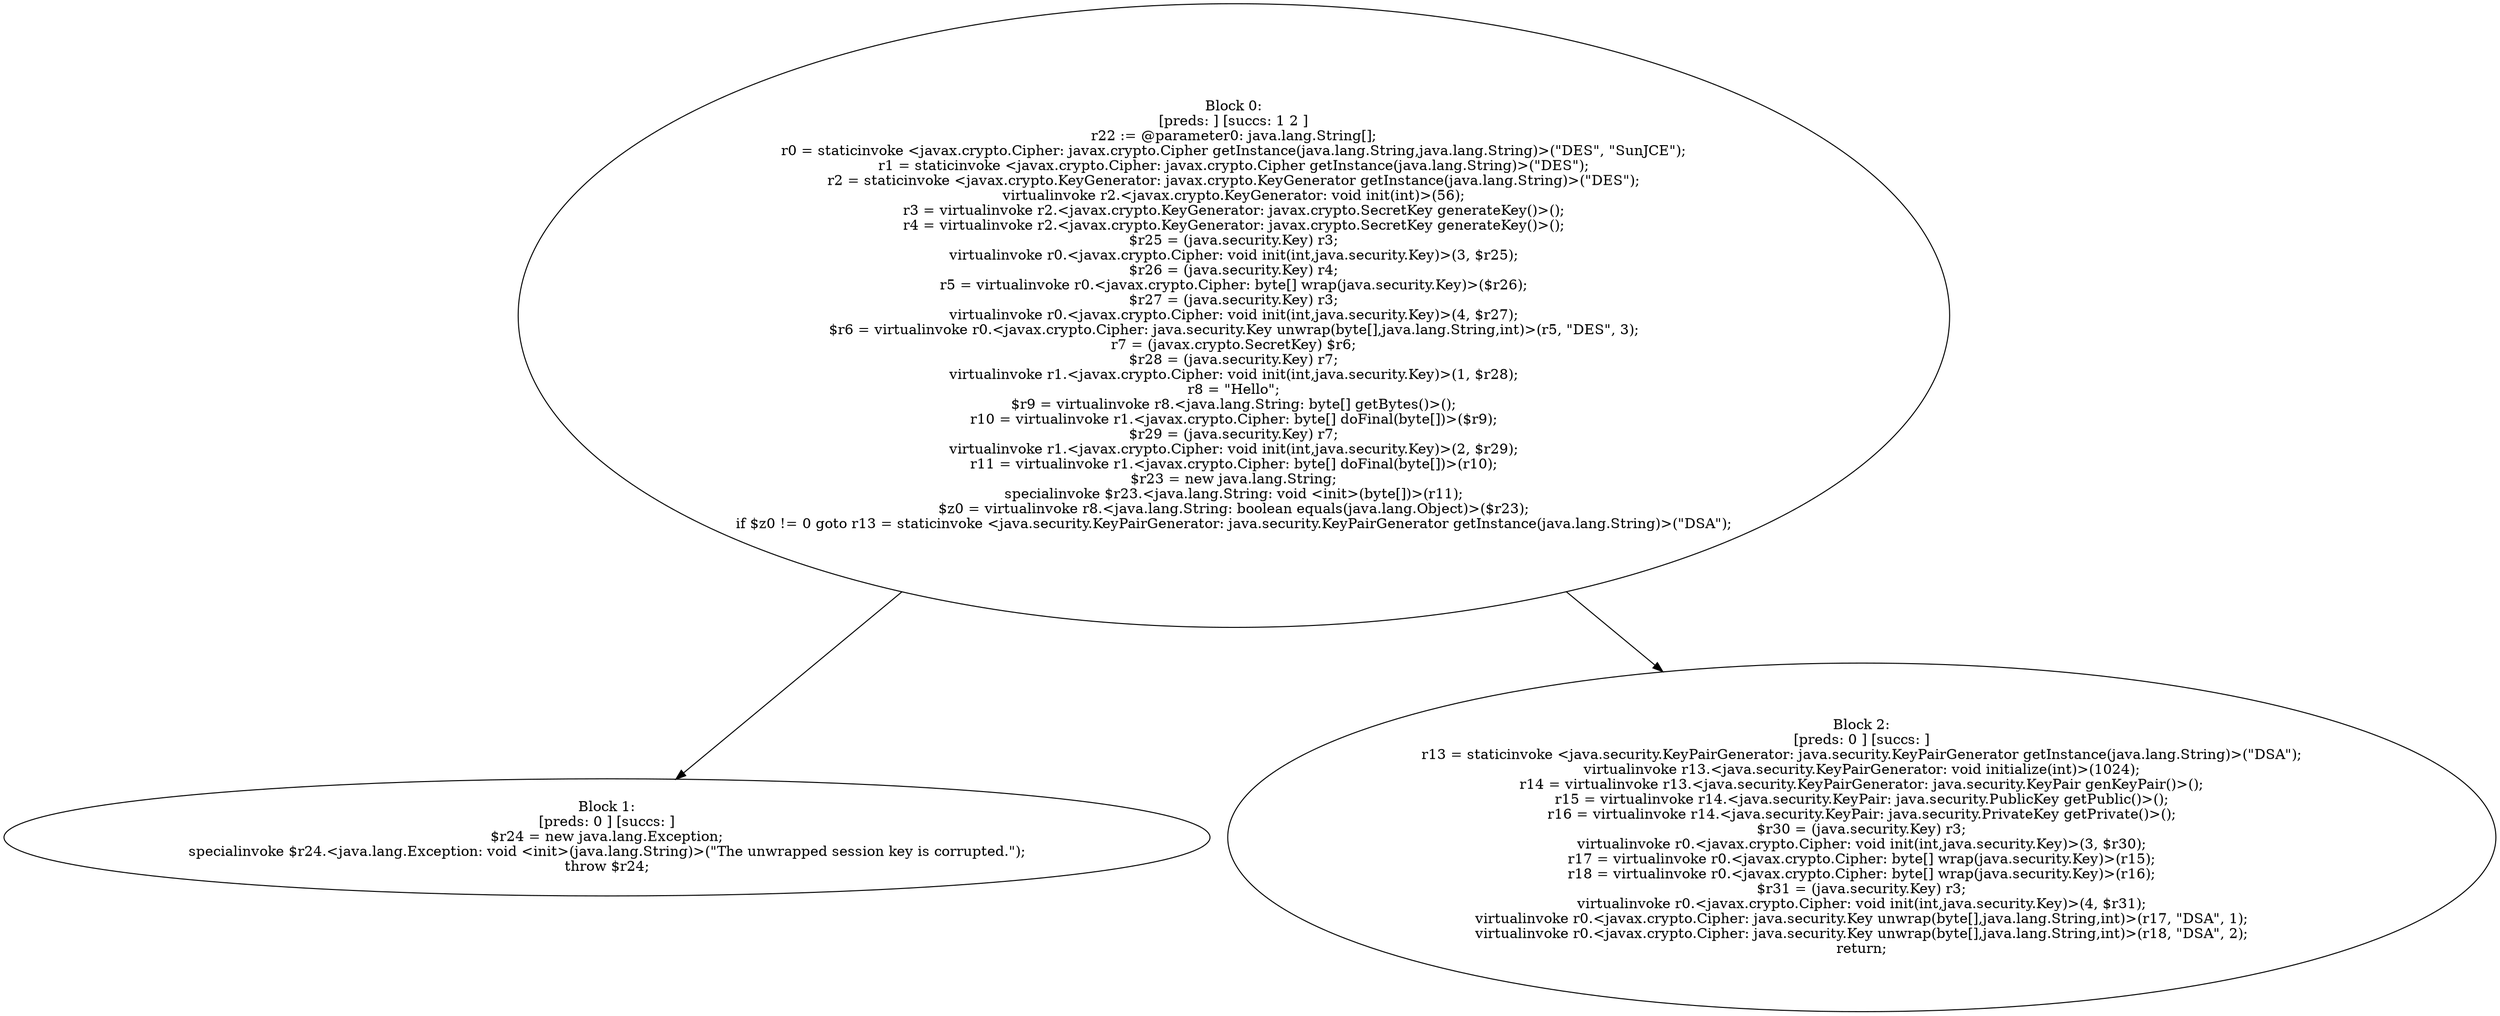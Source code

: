digraph "unitGraph" {
    "Block 0:
[preds: ] [succs: 1 2 ]
r22 := @parameter0: java.lang.String[];
r0 = staticinvoke <javax.crypto.Cipher: javax.crypto.Cipher getInstance(java.lang.String,java.lang.String)>(\"DES\", \"SunJCE\");
r1 = staticinvoke <javax.crypto.Cipher: javax.crypto.Cipher getInstance(java.lang.String)>(\"DES\");
r2 = staticinvoke <javax.crypto.KeyGenerator: javax.crypto.KeyGenerator getInstance(java.lang.String)>(\"DES\");
virtualinvoke r2.<javax.crypto.KeyGenerator: void init(int)>(56);
r3 = virtualinvoke r2.<javax.crypto.KeyGenerator: javax.crypto.SecretKey generateKey()>();
r4 = virtualinvoke r2.<javax.crypto.KeyGenerator: javax.crypto.SecretKey generateKey()>();
$r25 = (java.security.Key) r3;
virtualinvoke r0.<javax.crypto.Cipher: void init(int,java.security.Key)>(3, $r25);
$r26 = (java.security.Key) r4;
r5 = virtualinvoke r0.<javax.crypto.Cipher: byte[] wrap(java.security.Key)>($r26);
$r27 = (java.security.Key) r3;
virtualinvoke r0.<javax.crypto.Cipher: void init(int,java.security.Key)>(4, $r27);
$r6 = virtualinvoke r0.<javax.crypto.Cipher: java.security.Key unwrap(byte[],java.lang.String,int)>(r5, \"DES\", 3);
r7 = (javax.crypto.SecretKey) $r6;
$r28 = (java.security.Key) r7;
virtualinvoke r1.<javax.crypto.Cipher: void init(int,java.security.Key)>(1, $r28);
r8 = \"Hello\";
$r9 = virtualinvoke r8.<java.lang.String: byte[] getBytes()>();
r10 = virtualinvoke r1.<javax.crypto.Cipher: byte[] doFinal(byte[])>($r9);
$r29 = (java.security.Key) r7;
virtualinvoke r1.<javax.crypto.Cipher: void init(int,java.security.Key)>(2, $r29);
r11 = virtualinvoke r1.<javax.crypto.Cipher: byte[] doFinal(byte[])>(r10);
$r23 = new java.lang.String;
specialinvoke $r23.<java.lang.String: void <init>(byte[])>(r11);
$z0 = virtualinvoke r8.<java.lang.String: boolean equals(java.lang.Object)>($r23);
if $z0 != 0 goto r13 = staticinvoke <java.security.KeyPairGenerator: java.security.KeyPairGenerator getInstance(java.lang.String)>(\"DSA\");
"
    "Block 1:
[preds: 0 ] [succs: ]
$r24 = new java.lang.Exception;
specialinvoke $r24.<java.lang.Exception: void <init>(java.lang.String)>(\"The unwrapped session key is corrupted.\");
throw $r24;
"
    "Block 2:
[preds: 0 ] [succs: ]
r13 = staticinvoke <java.security.KeyPairGenerator: java.security.KeyPairGenerator getInstance(java.lang.String)>(\"DSA\");
virtualinvoke r13.<java.security.KeyPairGenerator: void initialize(int)>(1024);
r14 = virtualinvoke r13.<java.security.KeyPairGenerator: java.security.KeyPair genKeyPair()>();
r15 = virtualinvoke r14.<java.security.KeyPair: java.security.PublicKey getPublic()>();
r16 = virtualinvoke r14.<java.security.KeyPair: java.security.PrivateKey getPrivate()>();
$r30 = (java.security.Key) r3;
virtualinvoke r0.<javax.crypto.Cipher: void init(int,java.security.Key)>(3, $r30);
r17 = virtualinvoke r0.<javax.crypto.Cipher: byte[] wrap(java.security.Key)>(r15);
r18 = virtualinvoke r0.<javax.crypto.Cipher: byte[] wrap(java.security.Key)>(r16);
$r31 = (java.security.Key) r3;
virtualinvoke r0.<javax.crypto.Cipher: void init(int,java.security.Key)>(4, $r31);
virtualinvoke r0.<javax.crypto.Cipher: java.security.Key unwrap(byte[],java.lang.String,int)>(r17, \"DSA\", 1);
virtualinvoke r0.<javax.crypto.Cipher: java.security.Key unwrap(byte[],java.lang.String,int)>(r18, \"DSA\", 2);
return;
"
    "Block 0:
[preds: ] [succs: 1 2 ]
r22 := @parameter0: java.lang.String[];
r0 = staticinvoke <javax.crypto.Cipher: javax.crypto.Cipher getInstance(java.lang.String,java.lang.String)>(\"DES\", \"SunJCE\");
r1 = staticinvoke <javax.crypto.Cipher: javax.crypto.Cipher getInstance(java.lang.String)>(\"DES\");
r2 = staticinvoke <javax.crypto.KeyGenerator: javax.crypto.KeyGenerator getInstance(java.lang.String)>(\"DES\");
virtualinvoke r2.<javax.crypto.KeyGenerator: void init(int)>(56);
r3 = virtualinvoke r2.<javax.crypto.KeyGenerator: javax.crypto.SecretKey generateKey()>();
r4 = virtualinvoke r2.<javax.crypto.KeyGenerator: javax.crypto.SecretKey generateKey()>();
$r25 = (java.security.Key) r3;
virtualinvoke r0.<javax.crypto.Cipher: void init(int,java.security.Key)>(3, $r25);
$r26 = (java.security.Key) r4;
r5 = virtualinvoke r0.<javax.crypto.Cipher: byte[] wrap(java.security.Key)>($r26);
$r27 = (java.security.Key) r3;
virtualinvoke r0.<javax.crypto.Cipher: void init(int,java.security.Key)>(4, $r27);
$r6 = virtualinvoke r0.<javax.crypto.Cipher: java.security.Key unwrap(byte[],java.lang.String,int)>(r5, \"DES\", 3);
r7 = (javax.crypto.SecretKey) $r6;
$r28 = (java.security.Key) r7;
virtualinvoke r1.<javax.crypto.Cipher: void init(int,java.security.Key)>(1, $r28);
r8 = \"Hello\";
$r9 = virtualinvoke r8.<java.lang.String: byte[] getBytes()>();
r10 = virtualinvoke r1.<javax.crypto.Cipher: byte[] doFinal(byte[])>($r9);
$r29 = (java.security.Key) r7;
virtualinvoke r1.<javax.crypto.Cipher: void init(int,java.security.Key)>(2, $r29);
r11 = virtualinvoke r1.<javax.crypto.Cipher: byte[] doFinal(byte[])>(r10);
$r23 = new java.lang.String;
specialinvoke $r23.<java.lang.String: void <init>(byte[])>(r11);
$z0 = virtualinvoke r8.<java.lang.String: boolean equals(java.lang.Object)>($r23);
if $z0 != 0 goto r13 = staticinvoke <java.security.KeyPairGenerator: java.security.KeyPairGenerator getInstance(java.lang.String)>(\"DSA\");
"->"Block 1:
[preds: 0 ] [succs: ]
$r24 = new java.lang.Exception;
specialinvoke $r24.<java.lang.Exception: void <init>(java.lang.String)>(\"The unwrapped session key is corrupted.\");
throw $r24;
";
    "Block 0:
[preds: ] [succs: 1 2 ]
r22 := @parameter0: java.lang.String[];
r0 = staticinvoke <javax.crypto.Cipher: javax.crypto.Cipher getInstance(java.lang.String,java.lang.String)>(\"DES\", \"SunJCE\");
r1 = staticinvoke <javax.crypto.Cipher: javax.crypto.Cipher getInstance(java.lang.String)>(\"DES\");
r2 = staticinvoke <javax.crypto.KeyGenerator: javax.crypto.KeyGenerator getInstance(java.lang.String)>(\"DES\");
virtualinvoke r2.<javax.crypto.KeyGenerator: void init(int)>(56);
r3 = virtualinvoke r2.<javax.crypto.KeyGenerator: javax.crypto.SecretKey generateKey()>();
r4 = virtualinvoke r2.<javax.crypto.KeyGenerator: javax.crypto.SecretKey generateKey()>();
$r25 = (java.security.Key) r3;
virtualinvoke r0.<javax.crypto.Cipher: void init(int,java.security.Key)>(3, $r25);
$r26 = (java.security.Key) r4;
r5 = virtualinvoke r0.<javax.crypto.Cipher: byte[] wrap(java.security.Key)>($r26);
$r27 = (java.security.Key) r3;
virtualinvoke r0.<javax.crypto.Cipher: void init(int,java.security.Key)>(4, $r27);
$r6 = virtualinvoke r0.<javax.crypto.Cipher: java.security.Key unwrap(byte[],java.lang.String,int)>(r5, \"DES\", 3);
r7 = (javax.crypto.SecretKey) $r6;
$r28 = (java.security.Key) r7;
virtualinvoke r1.<javax.crypto.Cipher: void init(int,java.security.Key)>(1, $r28);
r8 = \"Hello\";
$r9 = virtualinvoke r8.<java.lang.String: byte[] getBytes()>();
r10 = virtualinvoke r1.<javax.crypto.Cipher: byte[] doFinal(byte[])>($r9);
$r29 = (java.security.Key) r7;
virtualinvoke r1.<javax.crypto.Cipher: void init(int,java.security.Key)>(2, $r29);
r11 = virtualinvoke r1.<javax.crypto.Cipher: byte[] doFinal(byte[])>(r10);
$r23 = new java.lang.String;
specialinvoke $r23.<java.lang.String: void <init>(byte[])>(r11);
$z0 = virtualinvoke r8.<java.lang.String: boolean equals(java.lang.Object)>($r23);
if $z0 != 0 goto r13 = staticinvoke <java.security.KeyPairGenerator: java.security.KeyPairGenerator getInstance(java.lang.String)>(\"DSA\");
"->"Block 2:
[preds: 0 ] [succs: ]
r13 = staticinvoke <java.security.KeyPairGenerator: java.security.KeyPairGenerator getInstance(java.lang.String)>(\"DSA\");
virtualinvoke r13.<java.security.KeyPairGenerator: void initialize(int)>(1024);
r14 = virtualinvoke r13.<java.security.KeyPairGenerator: java.security.KeyPair genKeyPair()>();
r15 = virtualinvoke r14.<java.security.KeyPair: java.security.PublicKey getPublic()>();
r16 = virtualinvoke r14.<java.security.KeyPair: java.security.PrivateKey getPrivate()>();
$r30 = (java.security.Key) r3;
virtualinvoke r0.<javax.crypto.Cipher: void init(int,java.security.Key)>(3, $r30);
r17 = virtualinvoke r0.<javax.crypto.Cipher: byte[] wrap(java.security.Key)>(r15);
r18 = virtualinvoke r0.<javax.crypto.Cipher: byte[] wrap(java.security.Key)>(r16);
$r31 = (java.security.Key) r3;
virtualinvoke r0.<javax.crypto.Cipher: void init(int,java.security.Key)>(4, $r31);
virtualinvoke r0.<javax.crypto.Cipher: java.security.Key unwrap(byte[],java.lang.String,int)>(r17, \"DSA\", 1);
virtualinvoke r0.<javax.crypto.Cipher: java.security.Key unwrap(byte[],java.lang.String,int)>(r18, \"DSA\", 2);
return;
";
}
